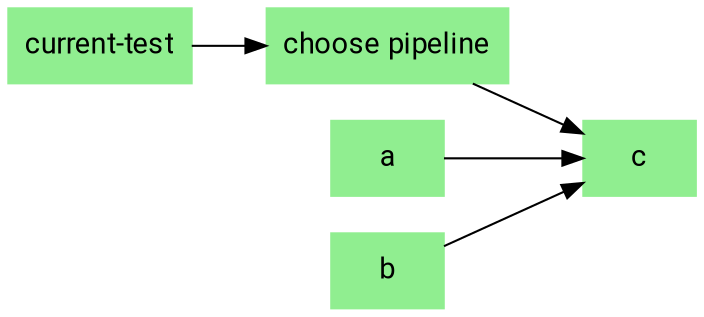 digraph pipeline {
  graph [fontname="Roboto,sans-serif"]
  node [fontname="Roboto,sans-serif",shape="box"]
  edge [fontname="Roboto,sans-serif"]
  rankdir=LR
  n5 [label="current-test",color="#90ee90",fillcolor="#90ee90",style="filled"]
  n4 [label="choose pipeline",color="#90ee90",fillcolor="#90ee90",style="filled"]
  n6 [label="a",color="#90ee90",fillcolor="#90ee90",style="filled"]
  n7 [label="b",color="#90ee90",fillcolor="#90ee90",style="filled"]
  n1 [label="c",color="#90ee90",fillcolor="#90ee90",style="filled"]
  n7 -> n1
  n6 -> n1
  n4 -> n1
  n5 -> n4
  }
